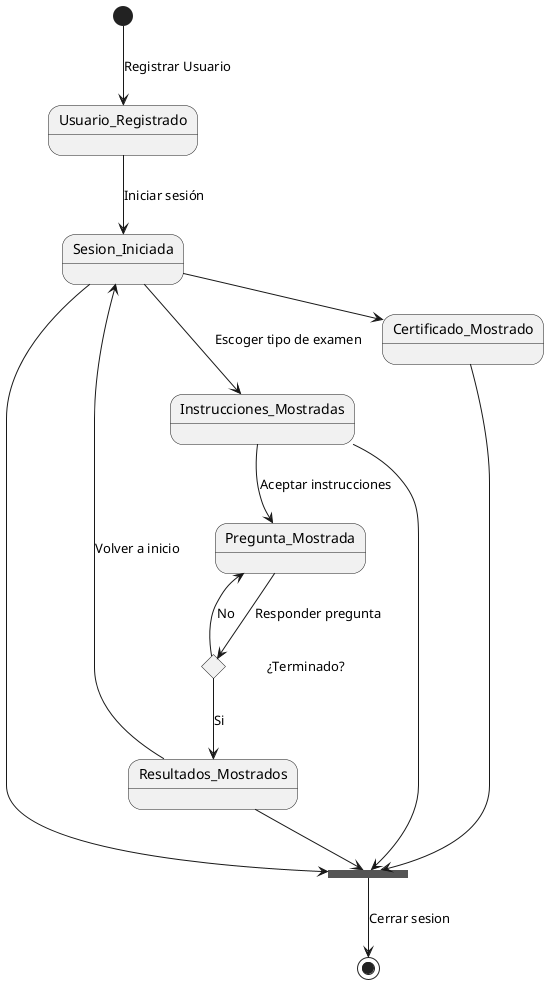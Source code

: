@startuml Project-StateDiagram
state join_state <<join>>
state c <<choice>>
skinparam noteBackgroundColor transparent
skinparam noteBorderColor transparent

[*] --> Usuario_Registrado : Registrar Usuario
Usuario_Registrado -down-> Sesion_Iniciada : Iniciar sesión
Sesion_Iniciada -down-> Instrucciones_Mostradas : Escoger tipo de examen
Instrucciones_Mostradas -down-> Pregunta_Mostrada : Aceptar instrucciones
Pregunta_Mostrada -down-> c : Responder pregunta
c -up-> Pregunta_Mostrada : No
c -down-> Resultados_Mostrados : Si
Resultados_Mostrados --> join_state

note right of c
    ¿Terminado?
end note

Resultados_Mostrados -left-> Sesion_Iniciada : Volver a inicio
Sesion_Iniciada -right-> join_state
Instrucciones_Mostradas -right-> join_state
Sesion_Iniciada -right-> Certificado_Mostrado : Ver certificado
Certificado_Mostrado -down-> join_state
join_state --> [*] : Cerrar sesion

@enduml